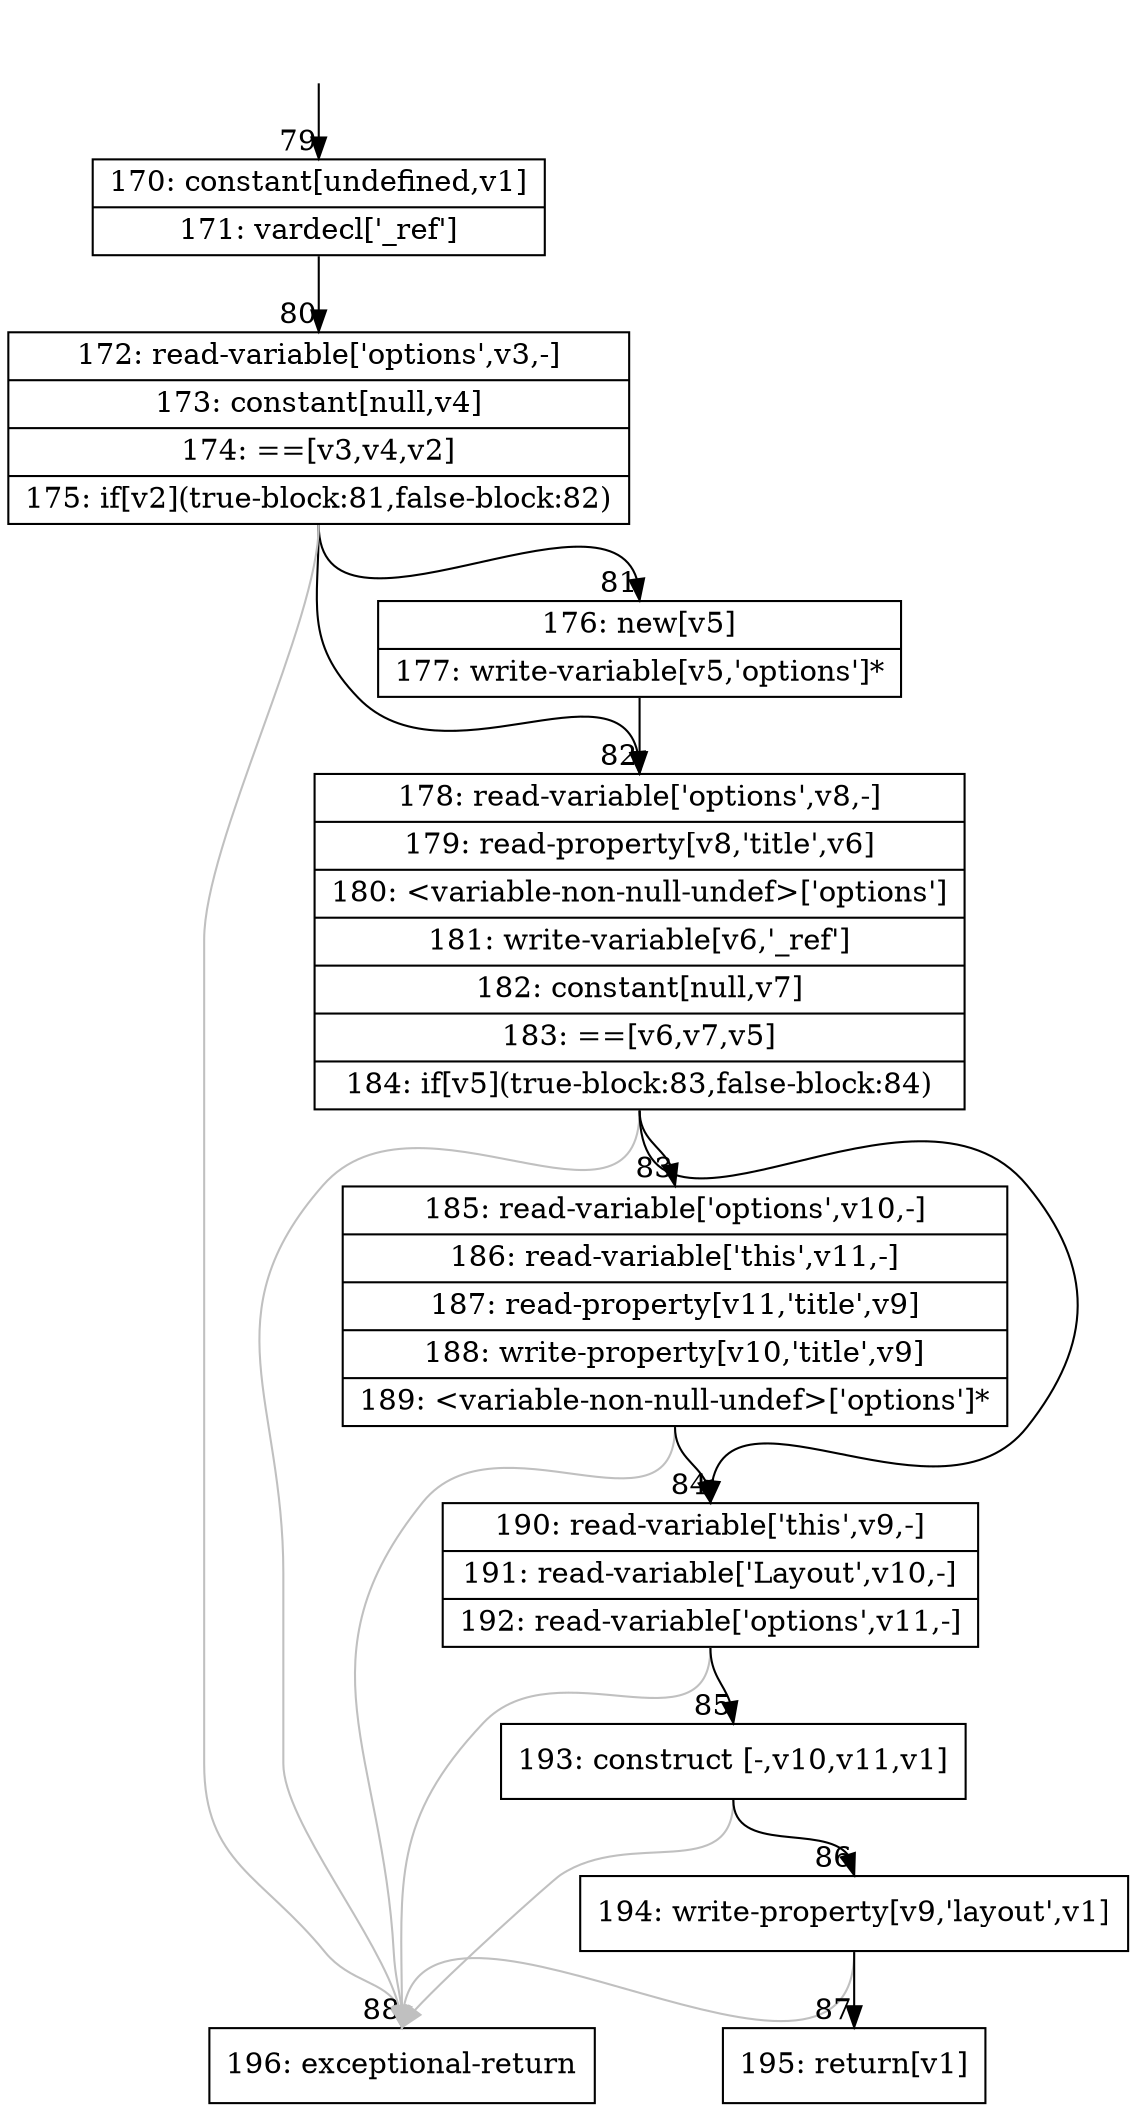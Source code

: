 digraph {
rankdir="TD"
BB_entry13[shape=none,label=""];
BB_entry13 -> BB79 [tailport=s, headport=n, headlabel="    79"]
BB79 [shape=record label="{170: constant[undefined,v1]|171: vardecl['_ref']}" ] 
BB79 -> BB80 [tailport=s, headport=n, headlabel="      80"]
BB80 [shape=record label="{172: read-variable['options',v3,-]|173: constant[null,v4]|174: ==[v3,v4,v2]|175: if[v2](true-block:81,false-block:82)}" ] 
BB80 -> BB81 [tailport=s, headport=n, headlabel="      81"]
BB80 -> BB82 [tailport=s, headport=n, headlabel="      82"]
BB80 -> BB88 [tailport=s, headport=n, color=gray, headlabel="      88"]
BB81 [shape=record label="{176: new[v5]|177: write-variable[v5,'options']*}" ] 
BB81 -> BB82 [tailport=s, headport=n]
BB82 [shape=record label="{178: read-variable['options',v8,-]|179: read-property[v8,'title',v6]|180: \<variable-non-null-undef\>['options']|181: write-variable[v6,'_ref']|182: constant[null,v7]|183: ==[v6,v7,v5]|184: if[v5](true-block:83,false-block:84)}" ] 
BB82 -> BB83 [tailport=s, headport=n, headlabel="      83"]
BB82 -> BB84 [tailport=s, headport=n, headlabel="      84"]
BB82 -> BB88 [tailport=s, headport=n, color=gray]
BB83 [shape=record label="{185: read-variable['options',v10,-]|186: read-variable['this',v11,-]|187: read-property[v11,'title',v9]|188: write-property[v10,'title',v9]|189: \<variable-non-null-undef\>['options']*}" ] 
BB83 -> BB84 [tailport=s, headport=n]
BB83 -> BB88 [tailport=s, headport=n, color=gray]
BB84 [shape=record label="{190: read-variable['this',v9,-]|191: read-variable['Layout',v10,-]|192: read-variable['options',v11,-]}" ] 
BB84 -> BB85 [tailport=s, headport=n, headlabel="      85"]
BB84 -> BB88 [tailport=s, headport=n, color=gray]
BB85 [shape=record label="{193: construct [-,v10,v11,v1]}" ] 
BB85 -> BB86 [tailport=s, headport=n, headlabel="      86"]
BB85 -> BB88 [tailport=s, headport=n, color=gray]
BB86 [shape=record label="{194: write-property[v9,'layout',v1]}" ] 
BB86 -> BB87 [tailport=s, headport=n, headlabel="      87"]
BB86 -> BB88 [tailport=s, headport=n, color=gray]
BB87 [shape=record label="{195: return[v1]}" ] 
BB88 [shape=record label="{196: exceptional-return}" ] 
//#$~ 109
}
